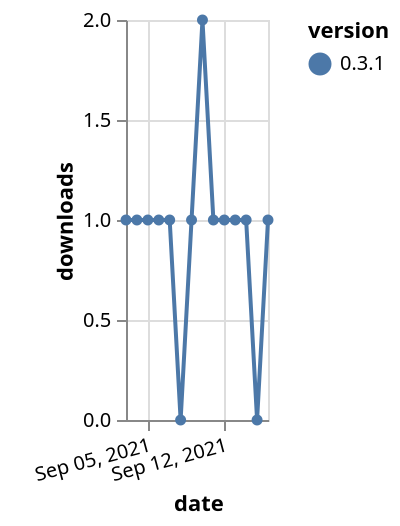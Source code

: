 {"$schema": "https://vega.github.io/schema/vega-lite/v5.json", "description": "A simple bar chart with embedded data.", "data": {"values": [{"date": "2021-09-03", "total": 222, "delta": 1, "version": "0.3.1"}, {"date": "2021-09-04", "total": 223, "delta": 1, "version": "0.3.1"}, {"date": "2021-09-05", "total": 224, "delta": 1, "version": "0.3.1"}, {"date": "2021-09-06", "total": 225, "delta": 1, "version": "0.3.1"}, {"date": "2021-09-07", "total": 226, "delta": 1, "version": "0.3.1"}, {"date": "2021-09-08", "total": 226, "delta": 0, "version": "0.3.1"}, {"date": "2021-09-09", "total": 227, "delta": 1, "version": "0.3.1"}, {"date": "2021-09-10", "total": 229, "delta": 2, "version": "0.3.1"}, {"date": "2021-09-11", "total": 230, "delta": 1, "version": "0.3.1"}, {"date": "2021-09-12", "total": 231, "delta": 1, "version": "0.3.1"}, {"date": "2021-09-13", "total": 232, "delta": 1, "version": "0.3.1"}, {"date": "2021-09-14", "total": 233, "delta": 1, "version": "0.3.1"}, {"date": "2021-09-15", "total": 233, "delta": 0, "version": "0.3.1"}, {"date": "2021-09-16", "total": 234, "delta": 1, "version": "0.3.1"}]}, "width": "container", "mark": {"type": "line", "point": {"filled": true}}, "encoding": {"x": {"field": "date", "type": "temporal", "timeUnit": "yearmonthdate", "title": "date", "axis": {"labelAngle": -15}}, "y": {"field": "delta", "type": "quantitative", "title": "downloads"}, "color": {"field": "version", "type": "nominal"}, "tooltip": {"field": "delta"}}}